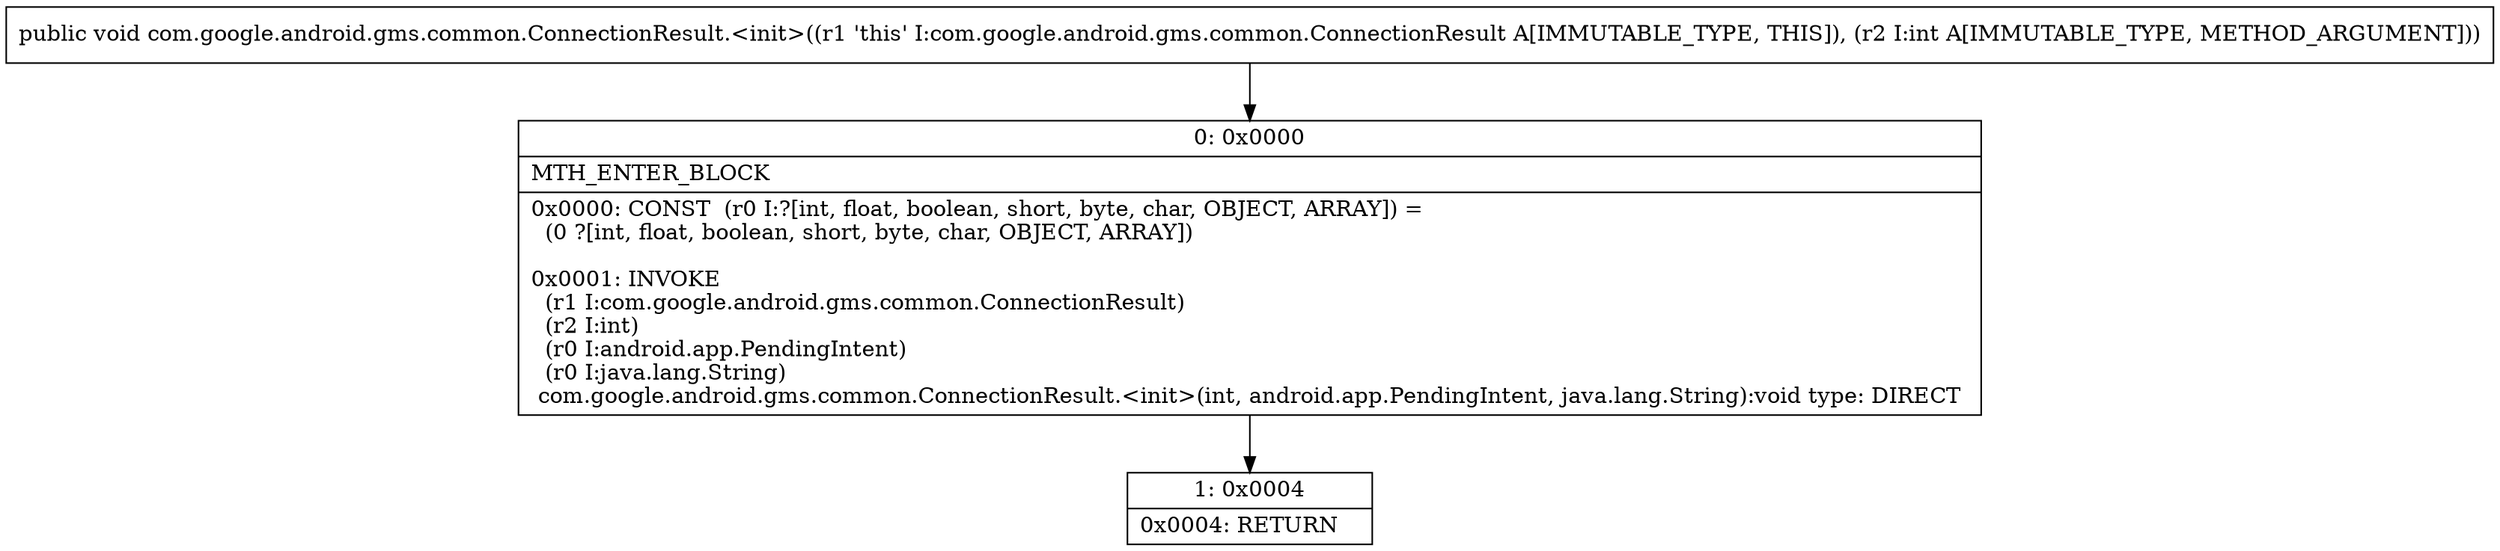 digraph "CFG forcom.google.android.gms.common.ConnectionResult.\<init\>(I)V" {
Node_0 [shape=record,label="{0\:\ 0x0000|MTH_ENTER_BLOCK\l|0x0000: CONST  (r0 I:?[int, float, boolean, short, byte, char, OBJECT, ARRAY]) = \l  (0 ?[int, float, boolean, short, byte, char, OBJECT, ARRAY])\l \l0x0001: INVOKE  \l  (r1 I:com.google.android.gms.common.ConnectionResult)\l  (r2 I:int)\l  (r0 I:android.app.PendingIntent)\l  (r0 I:java.lang.String)\l com.google.android.gms.common.ConnectionResult.\<init\>(int, android.app.PendingIntent, java.lang.String):void type: DIRECT \l}"];
Node_1 [shape=record,label="{1\:\ 0x0004|0x0004: RETURN   \l}"];
MethodNode[shape=record,label="{public void com.google.android.gms.common.ConnectionResult.\<init\>((r1 'this' I:com.google.android.gms.common.ConnectionResult A[IMMUTABLE_TYPE, THIS]), (r2 I:int A[IMMUTABLE_TYPE, METHOD_ARGUMENT])) }"];
MethodNode -> Node_0;
Node_0 -> Node_1;
}

